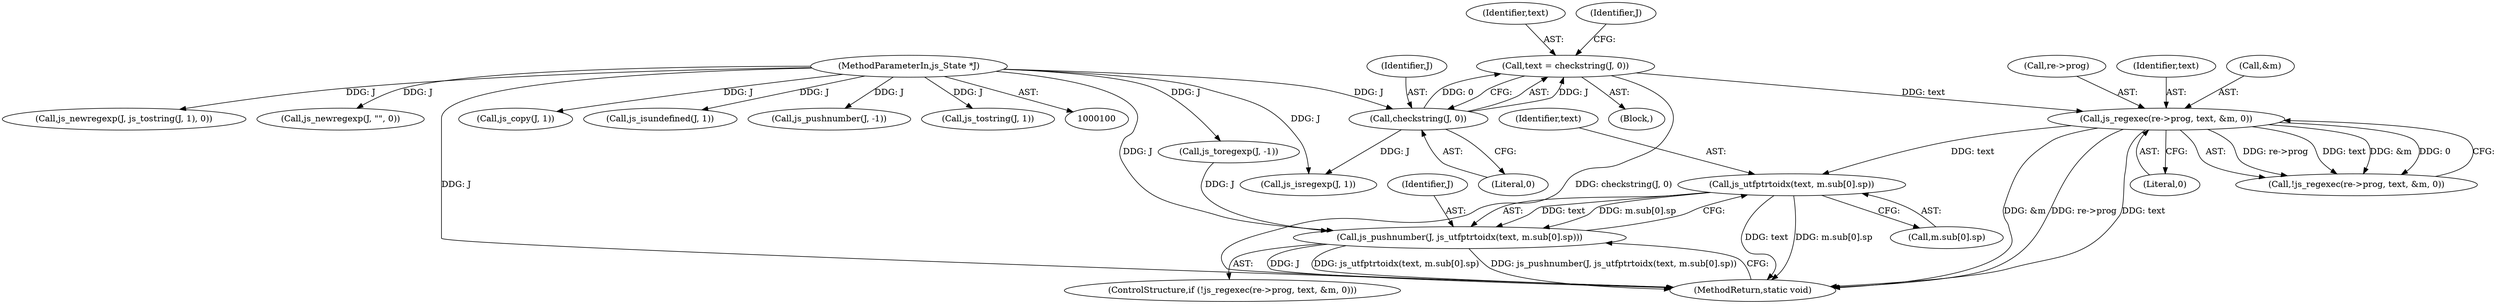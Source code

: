 digraph "1_mujs_00d4606c3baf813b7b1c176823b2729bf51002a2_3@array" {
"1000152" [label="(Call,js_utfptrtoidx(text, m.sub[0].sp))"];
"1000142" [label="(Call,js_regexec(re->prog, text, &m, 0))"];
"1000106" [label="(Call,text = checkstring(J, 0))"];
"1000108" [label="(Call,checkstring(J, 0))"];
"1000101" [label="(MethodParameterIn,js_State *J)"];
"1000150" [label="(Call,js_pushnumber(J, js_utfptrtoidx(text, m.sub[0].sp)))"];
"1000143" [label="(Call,re->prog)"];
"1000128" [label="(Call,js_newregexp(J, js_tostring(J, 1), 0))"];
"1000150" [label="(Call,js_pushnumber(J, js_utfptrtoidx(text, m.sub[0].sp)))"];
"1000141" [label="(Call,!js_regexec(re->prog, text, &m, 0))"];
"1000123" [label="(Call,js_newregexp(J, \"\", 0))"];
"1000152" [label="(Call,js_utfptrtoidx(text, m.sub[0].sp))"];
"1000166" [label="(MethodReturn,static void)"];
"1000115" [label="(Call,js_copy(J, 1))"];
"1000142" [label="(Call,js_regexec(re->prog, text, &m, 0))"];
"1000120" [label="(Call,js_isundefined(J, 1))"];
"1000110" [label="(Literal,0)"];
"1000162" [label="(Call,js_pushnumber(J, -1))"];
"1000140" [label="(ControlStructure,if (!js_regexec(re->prog, text, &m, 0)))"];
"1000108" [label="(Call,checkstring(J, 0))"];
"1000130" [label="(Call,js_tostring(J, 1))"];
"1000107" [label="(Identifier,text)"];
"1000146" [label="(Identifier,text)"];
"1000106" [label="(Call,text = checkstring(J, 0))"];
"1000112" [label="(Call,js_isregexp(J, 1))"];
"1000101" [label="(MethodParameterIn,js_State *J)"];
"1000149" [label="(Literal,0)"];
"1000153" [label="(Identifier,text)"];
"1000102" [label="(Block,)"];
"1000113" [label="(Identifier,J)"];
"1000109" [label="(Identifier,J)"];
"1000154" [label="(Call,m.sub[0].sp)"];
"1000147" [label="(Call,&m)"];
"1000151" [label="(Identifier,J)"];
"1000136" [label="(Call,js_toregexp(J, -1))"];
"1000152" -> "1000150"  [label="AST: "];
"1000152" -> "1000154"  [label="CFG: "];
"1000153" -> "1000152"  [label="AST: "];
"1000154" -> "1000152"  [label="AST: "];
"1000150" -> "1000152"  [label="CFG: "];
"1000152" -> "1000166"  [label="DDG: text"];
"1000152" -> "1000166"  [label="DDG: m.sub[0].sp"];
"1000152" -> "1000150"  [label="DDG: text"];
"1000152" -> "1000150"  [label="DDG: m.sub[0].sp"];
"1000142" -> "1000152"  [label="DDG: text"];
"1000142" -> "1000141"  [label="AST: "];
"1000142" -> "1000149"  [label="CFG: "];
"1000143" -> "1000142"  [label="AST: "];
"1000146" -> "1000142"  [label="AST: "];
"1000147" -> "1000142"  [label="AST: "];
"1000149" -> "1000142"  [label="AST: "];
"1000141" -> "1000142"  [label="CFG: "];
"1000142" -> "1000166"  [label="DDG: &m"];
"1000142" -> "1000166"  [label="DDG: re->prog"];
"1000142" -> "1000166"  [label="DDG: text"];
"1000142" -> "1000141"  [label="DDG: re->prog"];
"1000142" -> "1000141"  [label="DDG: text"];
"1000142" -> "1000141"  [label="DDG: &m"];
"1000142" -> "1000141"  [label="DDG: 0"];
"1000106" -> "1000142"  [label="DDG: text"];
"1000106" -> "1000102"  [label="AST: "];
"1000106" -> "1000108"  [label="CFG: "];
"1000107" -> "1000106"  [label="AST: "];
"1000108" -> "1000106"  [label="AST: "];
"1000113" -> "1000106"  [label="CFG: "];
"1000106" -> "1000166"  [label="DDG: checkstring(J, 0)"];
"1000108" -> "1000106"  [label="DDG: J"];
"1000108" -> "1000106"  [label="DDG: 0"];
"1000108" -> "1000110"  [label="CFG: "];
"1000109" -> "1000108"  [label="AST: "];
"1000110" -> "1000108"  [label="AST: "];
"1000101" -> "1000108"  [label="DDG: J"];
"1000108" -> "1000112"  [label="DDG: J"];
"1000101" -> "1000100"  [label="AST: "];
"1000101" -> "1000166"  [label="DDG: J"];
"1000101" -> "1000112"  [label="DDG: J"];
"1000101" -> "1000115"  [label="DDG: J"];
"1000101" -> "1000120"  [label="DDG: J"];
"1000101" -> "1000123"  [label="DDG: J"];
"1000101" -> "1000128"  [label="DDG: J"];
"1000101" -> "1000130"  [label="DDG: J"];
"1000101" -> "1000136"  [label="DDG: J"];
"1000101" -> "1000150"  [label="DDG: J"];
"1000101" -> "1000162"  [label="DDG: J"];
"1000150" -> "1000140"  [label="AST: "];
"1000151" -> "1000150"  [label="AST: "];
"1000166" -> "1000150"  [label="CFG: "];
"1000150" -> "1000166"  [label="DDG: J"];
"1000150" -> "1000166"  [label="DDG: js_utfptrtoidx(text, m.sub[0].sp)"];
"1000150" -> "1000166"  [label="DDG: js_pushnumber(J, js_utfptrtoidx(text, m.sub[0].sp))"];
"1000136" -> "1000150"  [label="DDG: J"];
}

